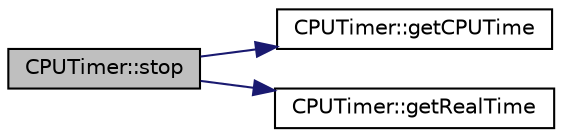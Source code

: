 digraph "CPUTimer::stop"
{
 // INTERACTIVE_SVG=YES
  edge [fontname="Helvetica",fontsize="10",labelfontname="Helvetica",labelfontsize="10"];
  node [fontname="Helvetica",fontsize="10",shape=record];
  rankdir="LR";
  Node51 [label="CPUTimer::stop",height=0.2,width=0.4,color="black", fillcolor="grey75", style="filled", fontcolor="black"];
  Node51 -> Node52 [color="midnightblue",fontsize="10",style="solid",fontname="Helvetica"];
  Node52 [label="CPUTimer::getCPUTime",height=0.2,width=0.4,color="black", fillcolor="white", style="filled",URL="$class_c_p_u_timer.html#a3403f8cce7b7518e47a1826b8650220c"];
  Node51 -> Node53 [color="midnightblue",fontsize="10",style="solid",fontname="Helvetica"];
  Node53 [label="CPUTimer::getRealTime",height=0.2,width=0.4,color="black", fillcolor="white", style="filled",URL="$class_c_p_u_timer.html#a57da0f833904f3ddf20a640e0f8fe127"];
}
